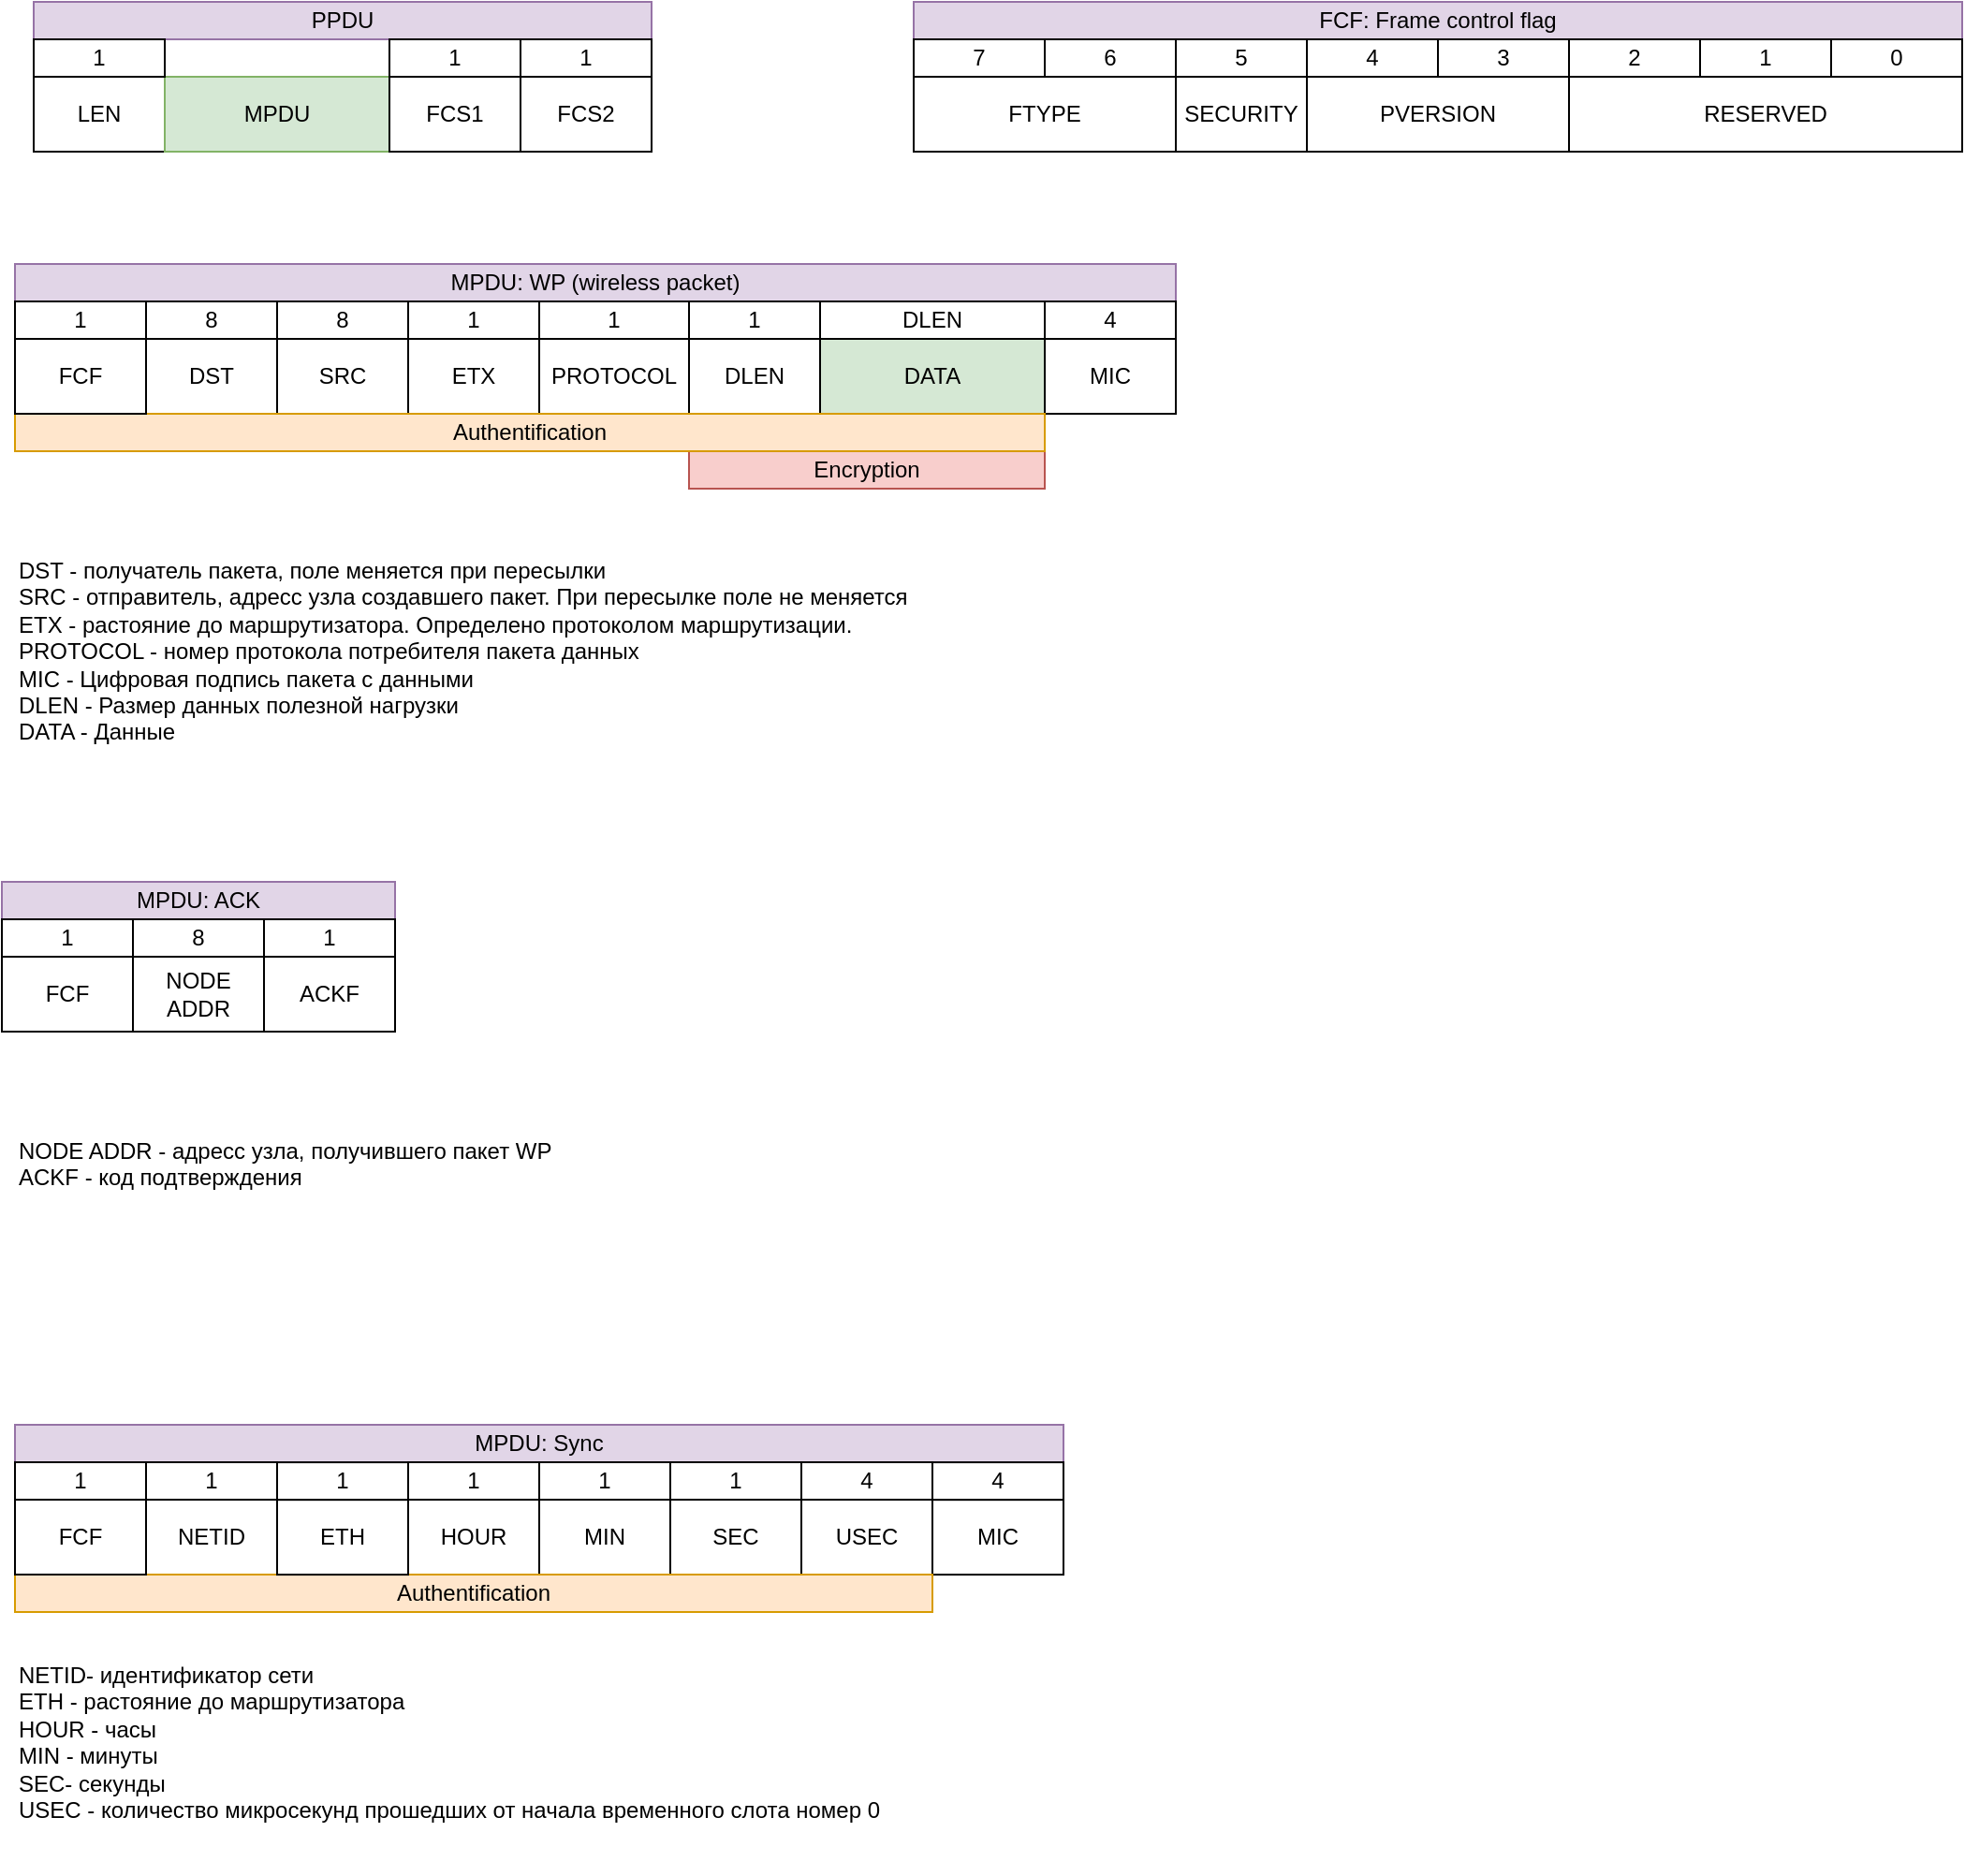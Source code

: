 <mxfile version="11.1.4" type="device"><diagram id="k8i3Y56BrXUc4iuTlrY_" name="Packet"><mxGraphModel dx="1422" dy="816" grid="1" gridSize="10" guides="1" tooltips="1" connect="1" arrows="1" fold="1" page="1" pageScale="1" pageWidth="827" pageHeight="1169" math="0" shadow="0"><root><mxCell id="0"/><mxCell id="1" parent="0"/><mxCell id="z7zXKe8dB0JZ0_6NdZDj-1" value="LEN" style="rounded=0;whiteSpace=wrap;html=1;" parent="1" vertex="1"><mxGeometry x="130" y="120" width="70" height="40" as="geometry"/></mxCell><mxCell id="z7zXKe8dB0JZ0_6NdZDj-2" value="MPDU" style="rounded=0;whiteSpace=wrap;html=1;fillColor=#d5e8d4;strokeColor=#82b366;" parent="1" vertex="1"><mxGeometry x="200" y="120" width="120" height="40" as="geometry"/></mxCell><mxCell id="z7zXKe8dB0JZ0_6NdZDj-3" value="FCS1" style="rounded=0;whiteSpace=wrap;html=1;" parent="1" vertex="1"><mxGeometry x="320" y="120" width="70" height="40" as="geometry"/></mxCell><mxCell id="z7zXKe8dB0JZ0_6NdZDj-5" value="FCS2" style="rounded=0;whiteSpace=wrap;html=1;" parent="1" vertex="1"><mxGeometry x="390" y="120" width="70" height="40" as="geometry"/></mxCell><mxCell id="z7zXKe8dB0JZ0_6NdZDj-7" value="PPDU" style="rounded=0;whiteSpace=wrap;html=1;fillColor=#e1d5e7;strokeColor=#9673a6;" parent="1" vertex="1"><mxGeometry x="130" y="80" width="330" height="20" as="geometry"/></mxCell><mxCell id="z7zXKe8dB0JZ0_6NdZDj-8" value="PROTOCOL" style="rounded=0;whiteSpace=wrap;html=1;" parent="1" vertex="1"><mxGeometry x="400" y="260" width="80" height="40" as="geometry"/></mxCell><mxCell id="z7zXKe8dB0JZ0_6NdZDj-9" value="DATA" style="rounded=0;whiteSpace=wrap;html=1;fillColor=#d5e8d4;strokeColor=#82b366;" parent="1" vertex="1"><mxGeometry x="550" y="260" width="120" height="40" as="geometry"/></mxCell><mxCell id="z7zXKe8dB0JZ0_6NdZDj-10" value="DST" style="rounded=0;whiteSpace=wrap;html=1;" parent="1" vertex="1"><mxGeometry x="190" y="260" width="70" height="40" as="geometry"/></mxCell><mxCell id="z7zXKe8dB0JZ0_6NdZDj-11" value="SRC" style="rounded=0;whiteSpace=wrap;html=1;" parent="1" vertex="1"><mxGeometry x="260" y="260" width="70" height="40" as="geometry"/></mxCell><mxCell id="z7zXKe8dB0JZ0_6NdZDj-12" value="MPDU: WP (wireless packet)" style="rounded=0;whiteSpace=wrap;html=1;fillColor=#e1d5e7;strokeColor=#9673a6;" parent="1" vertex="1"><mxGeometry x="120" y="220" width="620" height="20" as="geometry"/></mxCell><mxCell id="z7zXKe8dB0JZ0_6NdZDj-13" value="1" style="rounded=0;whiteSpace=wrap;html=1;" parent="1" vertex="1"><mxGeometry x="130" y="100" width="70" height="20" as="geometry"/></mxCell><mxCell id="z7zXKe8dB0JZ0_6NdZDj-14" value="1" style="rounded=0;whiteSpace=wrap;html=1;" parent="1" vertex="1"><mxGeometry x="320" y="100" width="70" height="20" as="geometry"/></mxCell><mxCell id="z7zXKe8dB0JZ0_6NdZDj-15" value="1" style="rounded=0;whiteSpace=wrap;html=1;" parent="1" vertex="1"><mxGeometry x="390" y="100" width="70" height="20" as="geometry"/></mxCell><mxCell id="z7zXKe8dB0JZ0_6NdZDj-18" value="1" style="rounded=0;whiteSpace=wrap;html=1;" parent="1" vertex="1"><mxGeometry x="400" y="240" width="80" height="20" as="geometry"/></mxCell><mxCell id="z7zXKe8dB0JZ0_6NdZDj-19" value="8" style="rounded=0;whiteSpace=wrap;html=1;" parent="1" vertex="1"><mxGeometry x="190" y="240" width="70" height="20" as="geometry"/></mxCell><mxCell id="z7zXKe8dB0JZ0_6NdZDj-20" value="8" style="rounded=0;whiteSpace=wrap;html=1;" parent="1" vertex="1"><mxGeometry x="260" y="240" width="70" height="20" as="geometry"/></mxCell><mxCell id="z7zXKe8dB0JZ0_6NdZDj-21" value="1" style="rounded=0;whiteSpace=wrap;html=1;" parent="1" vertex="1"><mxGeometry x="330" y="240" width="70" height="20" as="geometry"/></mxCell><mxCell id="z7zXKe8dB0JZ0_6NdZDj-22" value="ETX" style="rounded=0;whiteSpace=wrap;html=1;" parent="1" vertex="1"><mxGeometry x="330" y="260" width="70" height="40" as="geometry"/></mxCell><mxCell id="z7zXKe8dB0JZ0_6NdZDj-23" value="DLEN" style="rounded=0;whiteSpace=wrap;html=1;" parent="1" vertex="1"><mxGeometry x="480" y="260" width="70" height="40" as="geometry"/></mxCell><mxCell id="z7zXKe8dB0JZ0_6NdZDj-24" value="1" style="rounded=0;whiteSpace=wrap;html=1;" parent="1" vertex="1"><mxGeometry x="480" y="240" width="70" height="20" as="geometry"/></mxCell><mxCell id="z7zXKe8dB0JZ0_6NdZDj-25" value="DLEN" style="rounded=0;whiteSpace=wrap;html=1;" parent="1" vertex="1"><mxGeometry x="550" y="240" width="120" height="20" as="geometry"/></mxCell><mxCell id="z7zXKe8dB0JZ0_6NdZDj-26" value="MIC" style="rounded=0;whiteSpace=wrap;html=1;" parent="1" vertex="1"><mxGeometry x="670" y="260" width="70" height="40" as="geometry"/></mxCell><mxCell id="z7zXKe8dB0JZ0_6NdZDj-27" value="4" style="rounded=0;whiteSpace=wrap;html=1;" parent="1" vertex="1"><mxGeometry x="670" y="240" width="70" height="20" as="geometry"/></mxCell><mxCell id="z7zXKe8dB0JZ0_6NdZDj-29" value="DST - получатель пакета, поле меняется при пересылки&lt;br&gt;SRC - отправитель, адресс узла создавшего пакет. При пересылке поле не меняется&lt;br&gt;ETX - растояние до маршрутизатора. Определено протоколом маршрутизации.&lt;br&gt;PROTOCOL - номер протокола потребителя пакета данных&lt;br&gt;MIC - Цифровая подпись пакета с данными&lt;br&gt;DLEN - Размер данных полезной нагрузки&lt;br&gt;DATA - Данные&amp;nbsp;&amp;nbsp;" style="text;html=1;strokeColor=none;fillColor=none;align=left;verticalAlign=top;whiteSpace=wrap;rounded=0;" parent="1" vertex="1"><mxGeometry x="120" y="370" width="540" height="140" as="geometry"/></mxCell><mxCell id="z7zXKe8dB0JZ0_6NdZDj-33" value="NODE ADDR" style="rounded=0;whiteSpace=wrap;html=1;" parent="1" vertex="1"><mxGeometry x="183" y="590" width="70" height="40" as="geometry"/></mxCell><mxCell id="z7zXKe8dB0JZ0_6NdZDj-34" value="ACKF" style="rounded=0;whiteSpace=wrap;html=1;" parent="1" vertex="1"><mxGeometry x="253" y="590" width="70" height="40" as="geometry"/></mxCell><mxCell id="z7zXKe8dB0JZ0_6NdZDj-35" value="MPDU: ACK" style="rounded=0;whiteSpace=wrap;html=1;fillColor=#e1d5e7;strokeColor=#9673a6;" parent="1" vertex="1"><mxGeometry x="113" y="550" width="210" height="20" as="geometry"/></mxCell><mxCell id="z7zXKe8dB0JZ0_6NdZDj-37" value="8" style="rounded=0;whiteSpace=wrap;html=1;" parent="1" vertex="1"><mxGeometry x="183" y="570" width="70" height="20" as="geometry"/></mxCell><mxCell id="z7zXKe8dB0JZ0_6NdZDj-38" value="1" style="rounded=0;whiteSpace=wrap;html=1;" parent="1" vertex="1"><mxGeometry x="253" y="570" width="70" height="20" as="geometry"/></mxCell><mxCell id="z7zXKe8dB0JZ0_6NdZDj-47" value="NODE ADDR - адресс узла, получившего пакет WP&lt;br&gt;ACKF - код подтверждения" style="text;html=1;strokeColor=none;fillColor=none;align=left;verticalAlign=top;whiteSpace=wrap;rounded=0;" parent="1" vertex="1"><mxGeometry x="120" y="680" width="540" height="60" as="geometry"/></mxCell><mxCell id="z7zXKe8dB0JZ0_6NdZDj-48" value="Encryption" style="rounded=0;whiteSpace=wrap;html=1;fillColor=#f8cecc;strokeColor=#b85450;" parent="1" vertex="1"><mxGeometry x="480" y="320" width="190" height="20" as="geometry"/></mxCell><mxCell id="z7zXKe8dB0JZ0_6NdZDj-49" value="Authentification" style="rounded=0;whiteSpace=wrap;html=1;fillColor=#ffe6cc;strokeColor=#d79b00;" parent="1" vertex="1"><mxGeometry x="120" y="300" width="550" height="20" as="geometry"/></mxCell><mxCell id="-DVWClgVpDWLAM5sQVfM-1" value="NETID" style="rounded=0;whiteSpace=wrap;html=1;" parent="1" vertex="1"><mxGeometry x="190" y="880" width="70" height="40" as="geometry"/></mxCell><mxCell id="-DVWClgVpDWLAM5sQVfM-2" value="HOUR" style="rounded=0;whiteSpace=wrap;html=1;" parent="1" vertex="1"><mxGeometry x="330" y="880" width="70" height="40" as="geometry"/></mxCell><mxCell id="-DVWClgVpDWLAM5sQVfM-3" value="MPDU: Sync" style="rounded=0;whiteSpace=wrap;html=1;fillColor=#e1d5e7;strokeColor=#9673a6;" parent="1" vertex="1"><mxGeometry x="120" y="840" width="560" height="20" as="geometry"/></mxCell><mxCell id="-DVWClgVpDWLAM5sQVfM-4" value="1" style="rounded=0;whiteSpace=wrap;html=1;" parent="1" vertex="1"><mxGeometry x="190" y="860" width="70" height="20" as="geometry"/></mxCell><mxCell id="-DVWClgVpDWLAM5sQVfM-5" value="1" style="rounded=0;whiteSpace=wrap;html=1;" parent="1" vertex="1"><mxGeometry x="330" y="860" width="70" height="20" as="geometry"/></mxCell><mxCell id="-DVWClgVpDWLAM5sQVfM-6" value="MIN" style="rounded=0;whiteSpace=wrap;html=1;" parent="1" vertex="1"><mxGeometry x="400" y="880" width="70" height="40" as="geometry"/></mxCell><mxCell id="-DVWClgVpDWLAM5sQVfM-7" value="1" style="rounded=0;whiteSpace=wrap;html=1;" parent="1" vertex="1"><mxGeometry x="400" y="860" width="70" height="20" as="geometry"/></mxCell><mxCell id="-DVWClgVpDWLAM5sQVfM-8" value="SEC" style="rounded=0;whiteSpace=wrap;html=1;" parent="1" vertex="1"><mxGeometry x="470" y="880" width="70" height="40" as="geometry"/></mxCell><mxCell id="-DVWClgVpDWLAM5sQVfM-9" value="1" style="rounded=0;whiteSpace=wrap;html=1;" parent="1" vertex="1"><mxGeometry x="470" y="860" width="70" height="20" as="geometry"/></mxCell><mxCell id="-DVWClgVpDWLAM5sQVfM-10" value="USEC" style="rounded=0;whiteSpace=wrap;html=1;" parent="1" vertex="1"><mxGeometry x="540" y="880" width="70" height="40" as="geometry"/></mxCell><mxCell id="-DVWClgVpDWLAM5sQVfM-11" value="4" style="rounded=0;whiteSpace=wrap;html=1;" parent="1" vertex="1"><mxGeometry x="540" y="860" width="70" height="20" as="geometry"/></mxCell><mxCell id="-DVWClgVpDWLAM5sQVfM-12" value="NETID- идентификатор сети&lt;br&gt;ETH - растояние до маршрутизатора&lt;br&gt;HOUR - часы&lt;br&gt;MIN - минуты&lt;br&gt;SEC- секунды&lt;br&gt;USEC - количество микросекунд прошедших от начала временного слота номер 0&lt;br&gt;" style="text;html=1;strokeColor=none;fillColor=none;align=left;verticalAlign=top;whiteSpace=wrap;rounded=0;" parent="1" vertex="1"><mxGeometry x="120" y="960" width="540" height="120" as="geometry"/></mxCell><mxCell id="-DVWClgVpDWLAM5sQVfM-13" value="MIC" style="rounded=0;whiteSpace=wrap;html=1;" parent="1" vertex="1"><mxGeometry x="610" y="880.038" width="70" height="40" as="geometry"/></mxCell><mxCell id="-DVWClgVpDWLAM5sQVfM-14" value="4" style="rounded=0;whiteSpace=wrap;html=1;" parent="1" vertex="1"><mxGeometry x="610" y="860.038" width="70" height="20" as="geometry"/></mxCell><mxCell id="-DVWClgVpDWLAM5sQVfM-15" value="Authentification" style="rounded=0;whiteSpace=wrap;html=1;fillColor=#ffe6cc;strokeColor=#d79b00;" parent="1" vertex="1"><mxGeometry x="120" y="920" width="490" height="20" as="geometry"/></mxCell><mxCell id="cnWjSRXoXE1EGpLvZqfh-3" value="ETH" style="rounded=0;whiteSpace=wrap;html=1;" parent="1" vertex="1"><mxGeometry x="260" y="880.038" width="70" height="40" as="geometry"/></mxCell><mxCell id="cnWjSRXoXE1EGpLvZqfh-4" value="1" style="rounded=0;whiteSpace=wrap;html=1;" parent="1" vertex="1"><mxGeometry x="260" y="860.038" width="70" height="20" as="geometry"/></mxCell><mxCell id="XIo-fS-Pmp3Ub9NPWN20-3" value="FTYPE" style="rounded=0;whiteSpace=wrap;html=1;" parent="1" vertex="1"><mxGeometry x="600" y="120" width="140" height="40" as="geometry"/></mxCell><mxCell id="XIo-fS-Pmp3Ub9NPWN20-5" value="FCF: Frame control flag" style="rounded=0;whiteSpace=wrap;html=1;fillColor=#e1d5e7;strokeColor=#9673a6;" parent="1" vertex="1"><mxGeometry x="600" y="80" width="560" height="20" as="geometry"/></mxCell><mxCell id="XIo-fS-Pmp3Ub9NPWN20-6" value="7" style="rounded=0;whiteSpace=wrap;html=1;" parent="1" vertex="1"><mxGeometry x="600" y="100" width="70" height="20" as="geometry"/></mxCell><mxCell id="XIo-fS-Pmp3Ub9NPWN20-7" value="6" style="rounded=0;whiteSpace=wrap;html=1;" parent="1" vertex="1"><mxGeometry x="670" y="100" width="70" height="20" as="geometry"/></mxCell><mxCell id="XIo-fS-Pmp3Ub9NPWN20-8" value="5" style="rounded=0;whiteSpace=wrap;html=1;" parent="1" vertex="1"><mxGeometry x="740" y="100" width="70" height="20" as="geometry"/></mxCell><mxCell id="XIo-fS-Pmp3Ub9NPWN20-9" value="4" style="rounded=0;whiteSpace=wrap;html=1;" parent="1" vertex="1"><mxGeometry x="810" y="100" width="70" height="20" as="geometry"/></mxCell><mxCell id="XIo-fS-Pmp3Ub9NPWN20-10" value="3" style="rounded=0;whiteSpace=wrap;html=1;" parent="1" vertex="1"><mxGeometry x="880" y="100" width="70" height="20" as="geometry"/></mxCell><mxCell id="XIo-fS-Pmp3Ub9NPWN20-11" value="2" style="rounded=0;whiteSpace=wrap;html=1;" parent="1" vertex="1"><mxGeometry x="950" y="100" width="70" height="20" as="geometry"/></mxCell><mxCell id="XIo-fS-Pmp3Ub9NPWN20-12" value="1" style="rounded=0;whiteSpace=wrap;html=1;" parent="1" vertex="1"><mxGeometry x="1020" y="100" width="70" height="20" as="geometry"/></mxCell><mxCell id="XIo-fS-Pmp3Ub9NPWN20-13" value="0" style="rounded=0;whiteSpace=wrap;html=1;" parent="1" vertex="1"><mxGeometry x="1090" y="100" width="70" height="20" as="geometry"/></mxCell><mxCell id="XIo-fS-Pmp3Ub9NPWN20-14" value="SECURITY" style="rounded=0;whiteSpace=wrap;html=1;" parent="1" vertex="1"><mxGeometry x="740" y="120" width="70" height="40" as="geometry"/></mxCell><mxCell id="XIo-fS-Pmp3Ub9NPWN20-17" value="PVERSION" style="rounded=0;whiteSpace=wrap;html=1;" parent="1" vertex="1"><mxGeometry x="810" y="120" width="140" height="40" as="geometry"/></mxCell><mxCell id="XIo-fS-Pmp3Ub9NPWN20-18" value="RESERVED" style="rounded=0;whiteSpace=wrap;html=1;" parent="1" vertex="1"><mxGeometry x="950" y="120" width="210" height="40" as="geometry"/></mxCell><mxCell id="damDXpk6yWe-E_1HPag_-4" value="FCF" style="rounded=0;whiteSpace=wrap;html=1;" vertex="1" parent="1"><mxGeometry x="120" y="260" width="70" height="40" as="geometry"/></mxCell><mxCell id="damDXpk6yWe-E_1HPag_-5" value="1" style="rounded=0;whiteSpace=wrap;html=1;" vertex="1" parent="1"><mxGeometry x="120" y="240" width="70" height="20" as="geometry"/></mxCell><mxCell id="damDXpk6yWe-E_1HPag_-8" value="FCF" style="rounded=0;whiteSpace=wrap;html=1;" vertex="1" parent="1"><mxGeometry x="113" y="590" width="70" height="40" as="geometry"/></mxCell><mxCell id="damDXpk6yWe-E_1HPag_-9" value="1" style="rounded=0;whiteSpace=wrap;html=1;" vertex="1" parent="1"><mxGeometry x="113" y="570" width="70" height="20" as="geometry"/></mxCell><mxCell id="damDXpk6yWe-E_1HPag_-16" value="FCF" style="rounded=0;whiteSpace=wrap;html=1;" vertex="1" parent="1"><mxGeometry x="120" y="880" width="70" height="40" as="geometry"/></mxCell><mxCell id="damDXpk6yWe-E_1HPag_-17" value="1" style="rounded=0;whiteSpace=wrap;html=1;" vertex="1" parent="1"><mxGeometry x="120" y="860" width="70" height="20" as="geometry"/></mxCell></root></mxGraphModel></diagram><diagram id="7LDpLOK4ih6sHG3bREP2" name="interaction"><mxGraphModel dx="1108" dy="691" grid="1" gridSize="10" guides="1" tooltips="1" connect="1" arrows="1" fold="1" page="1" pageScale="1" pageWidth="1169" pageHeight="827" math="0" shadow="0"><root><mxCell id="L7cSINjyoBCz0keJmUbq-0"/><mxCell id="L7cSINjyoBCz0keJmUbq-1" parent="L7cSINjyoBCz0keJmUbq-0"/><mxCell id="L7cSINjyoBCz0keJmUbq-2" value="&lt;font style=&quot;font-size: 19px&quot;&gt;&lt;b&gt;A&lt;/b&gt;&lt;/font&gt;" style="ellipse;whiteSpace=wrap;html=1;aspect=fixed;align=center;fillColor=#d5e8d4;strokeColor=#82b366;" vertex="1" parent="L7cSINjyoBCz0keJmUbq-1"><mxGeometry x="343.5" y="120" width="80" height="80" as="geometry"/></mxCell><mxCell id="L7cSINjyoBCz0keJmUbq-3" value="&lt;font style=&quot;font-size: 19px&quot;&gt;&lt;b&gt;B&lt;/b&gt;&lt;/font&gt;" style="ellipse;whiteSpace=wrap;html=1;aspect=fixed;align=center;fillColor=#d5e8d4;strokeColor=#82b366;" vertex="1" parent="L7cSINjyoBCz0keJmUbq-1"><mxGeometry x="543.5" y="120" width="80" height="80" as="geometry"/></mxCell><mxCell id="L7cSINjyoBCz0keJmUbq-4" value="&lt;b&gt;&lt;font style=&quot;font-size: 23px&quot;&gt;Unicast&lt;/font&gt;&lt;/b&gt;" style="text;html=1;strokeColor=none;fillColor=none;align=center;verticalAlign=middle;whiteSpace=wrap;rounded=0;" vertex="1" parent="L7cSINjyoBCz0keJmUbq-1"><mxGeometry x="630" y="30" width="40" height="20" as="geometry"/></mxCell><mxCell id="L7cSINjyoBCz0keJmUbq-5" value="" style="endArrow=none;html=1;strokeWidth=3;" edge="1" parent="L7cSINjyoBCz0keJmUbq-1"><mxGeometry width="50" height="50" relative="1" as="geometry"><mxPoint x="383" y="440" as="sourcePoint"/><mxPoint x="383.5" y="240" as="targetPoint"/></mxGeometry></mxCell><mxCell id="L7cSINjyoBCz0keJmUbq-6" value="&lt;font style=&quot;font-size: 19px&quot;&gt;&lt;b&gt;C&lt;/b&gt;&lt;/font&gt;" style="ellipse;whiteSpace=wrap;html=1;aspect=fixed;align=center;fillColor=#d5e8d4;strokeColor=#82b366;" vertex="1" parent="L7cSINjyoBCz0keJmUbq-1"><mxGeometry x="743.5" y="120" width="80" height="80" as="geometry"/></mxCell><mxCell id="L7cSINjyoBCz0keJmUbq-7" value="" style="endArrow=none;html=1;strokeWidth=3;" edge="1" parent="L7cSINjyoBCz0keJmUbq-1"><mxGeometry width="50" height="50" relative="1" as="geometry"><mxPoint x="583" y="440" as="sourcePoint"/><mxPoint x="583" y="240" as="targetPoint"/></mxGeometry></mxCell><mxCell id="L7cSINjyoBCz0keJmUbq-8" value="" style="endArrow=none;html=1;strokeWidth=3;" edge="1" parent="L7cSINjyoBCz0keJmUbq-1"><mxGeometry width="50" height="50" relative="1" as="geometry"><mxPoint x="780" y="440" as="sourcePoint"/><mxPoint x="780" y="240" as="targetPoint"/></mxGeometry></mxCell><mxCell id="e7uhRsWpkhO2OGQ0xh31-0" value="" style="endArrow=classic;html=1;strokeWidth=1;" edge="1" parent="L7cSINjyoBCz0keJmUbq-1"><mxGeometry width="50" height="50" relative="1" as="geometry"><mxPoint x="390" y="240" as="sourcePoint"/><mxPoint x="580" y="280" as="targetPoint"/></mxGeometry></mxCell><mxCell id="e7uhRsWpkhO2OGQ0xh31-1" value="WP = {DST=ADDR_B, SRC=ADDR_A}" style="text;html=1;strokeColor=none;fillColor=none;align=left;verticalAlign=middle;whiteSpace=wrap;rounded=0;" vertex="1" parent="L7cSINjyoBCz0keJmUbq-1"><mxGeometry x="50" y="250" width="310" height="20" as="geometry"/></mxCell><mxCell id="HESzFsQQPgCk3jIJfDjx-0" value="" style="endArrow=classic;html=1;strokeWidth=1;" edge="1" parent="L7cSINjyoBCz0keJmUbq-1"><mxGeometry width="50" height="50" relative="1" as="geometry"><mxPoint x="580" y="280" as="sourcePoint"/><mxPoint x="390" y="320" as="targetPoint"/></mxGeometry></mxCell><mxCell id="HESzFsQQPgCk3jIJfDjx-1" value="ACK = {NODE_ADDR=ADDR_B, ACKF = OK}" style="text;html=1;strokeColor=none;fillColor=none;align=left;verticalAlign=middle;whiteSpace=wrap;rounded=0;" vertex="1" parent="L7cSINjyoBCz0keJmUbq-1"><mxGeometry x="50" y="300" width="310" height="20" as="geometry"/></mxCell><mxCell id="yueVKCjj0r4KNLbL-8b--0" value="" style="endArrow=classic;html=1;strokeWidth=1;" edge="1" parent="L7cSINjyoBCz0keJmUbq-1"><mxGeometry width="50" height="50" relative="1" as="geometry"><mxPoint x="584" y="320" as="sourcePoint"/><mxPoint x="774" y="360" as="targetPoint"/></mxGeometry></mxCell><mxCell id="yueVKCjj0r4KNLbL-8b--1" value="WP = {DST=ADDR_C, SRC=ADDR_A}" style="text;html=1;strokeColor=none;fillColor=none;align=left;verticalAlign=middle;whiteSpace=wrap;rounded=0;" vertex="1" parent="L7cSINjyoBCz0keJmUbq-1"><mxGeometry x="50" y="340" width="310" height="20" as="geometry"/></mxCell><mxCell id="yueVKCjj0r4KNLbL-8b--2" value="ACK = {NODE_ADDR=ADDR_C, ACKF = OK}" style="text;html=1;strokeColor=none;fillColor=none;align=left;verticalAlign=middle;whiteSpace=wrap;rounded=0;" vertex="1" parent="L7cSINjyoBCz0keJmUbq-1"><mxGeometry x="50" y="380" width="310" height="20" as="geometry"/></mxCell><mxCell id="yueVKCjj0r4KNLbL-8b--3" value="" style="endArrow=classic;html=1;strokeWidth=1;" edge="1" parent="L7cSINjyoBCz0keJmUbq-1"><mxGeometry width="50" height="50" relative="1" as="geometry"><mxPoint x="774" y="360" as="sourcePoint"/><mxPoint x="584" y="400" as="targetPoint"/></mxGeometry></mxCell></root></mxGraphModel></diagram></mxfile>